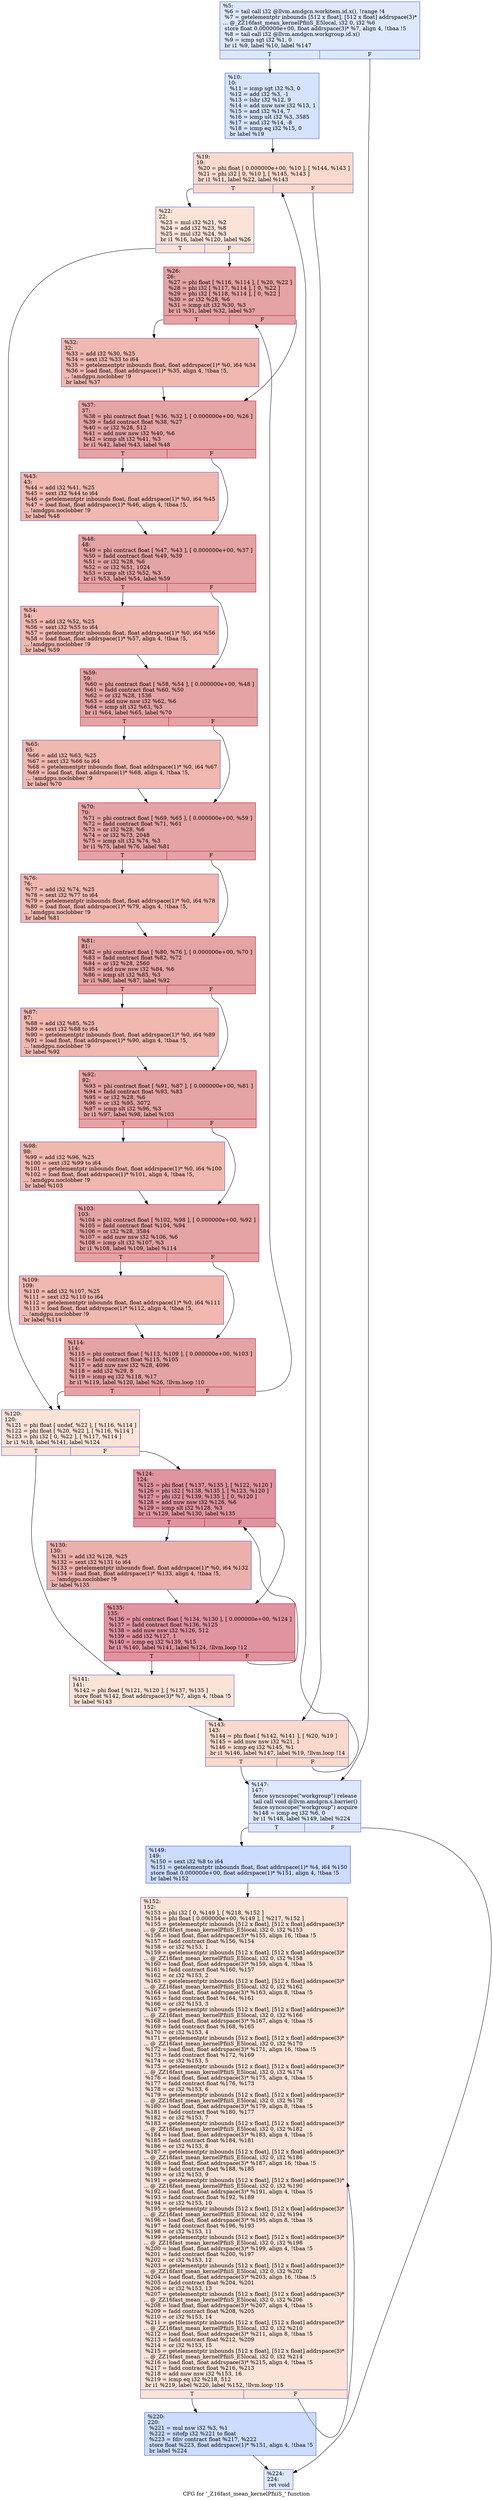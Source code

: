 digraph "CFG for '_Z16fast_mean_kernelPfiiiS_' function" {
	label="CFG for '_Z16fast_mean_kernelPfiiiS_' function";

	Node0x4dbdb00 [shape=record,color="#3d50c3ff", style=filled, fillcolor="#b2ccfb70",label="{%5:\l  %6 = tail call i32 @llvm.amdgcn.workitem.id.x(), !range !4\l  %7 = getelementptr inbounds [512 x float], [512 x float] addrspace(3)*\l... @_ZZ16fast_mean_kernelPfiiiS_E5local, i32 0, i32 %6\l  store float 0.000000e+00, float addrspace(3)* %7, align 4, !tbaa !5\l  %8 = tail call i32 @llvm.amdgcn.workgroup.id.x()\l  %9 = icmp sgt i32 %1, 0\l  br i1 %9, label %10, label %147\l|{<s0>T|<s1>F}}"];
	Node0x4dbdb00:s0 -> Node0x4dbd230;
	Node0x4dbdb00:s1 -> Node0x4dbfea0;
	Node0x4dbd230 [shape=record,color="#3d50c3ff", style=filled, fillcolor="#a1c0ff70",label="{%10:\l10:                                               \l  %11 = icmp sgt i32 %3, 0\l  %12 = add i32 %3, -1\l  %13 = lshr i32 %12, 9\l  %14 = add nuw nsw i32 %13, 1\l  %15 = and i32 %14, 7\l  %16 = icmp ult i32 %3, 3585\l  %17 = and i32 %14, -8\l  %18 = icmp eq i32 %15, 0\l  br label %19\l}"];
	Node0x4dbd230 -> Node0x4dbfd70;
	Node0x4dbfd70 [shape=record,color="#3d50c3ff", style=filled, fillcolor="#f7ac8e70",label="{%19:\l19:                                               \l  %20 = phi float [ 0.000000e+00, %10 ], [ %144, %143 ]\l  %21 = phi i32 [ 0, %10 ], [ %145, %143 ]\l  br i1 %11, label %22, label %143\l|{<s0>T|<s1>F}}"];
	Node0x4dbfd70:s0 -> Node0x4dc0960;
	Node0x4dbfd70:s1 -> Node0x4dc0700;
	Node0x4dc0960 [shape=record,color="#3d50c3ff", style=filled, fillcolor="#f6bfa670",label="{%22:\l22:                                               \l  %23 = mul i32 %21, %2\l  %24 = add i32 %23, %8\l  %25 = mul i32 %24, %3\l  br i1 %16, label %120, label %26\l|{<s0>T|<s1>F}}"];
	Node0x4dc0960:s0 -> Node0x4dc0c50;
	Node0x4dc0960:s1 -> Node0x4dc0ca0;
	Node0x4dc0ca0 [shape=record,color="#b70d28ff", style=filled, fillcolor="#c32e3170",label="{%26:\l26:                                               \l  %27 = phi float [ %116, %114 ], [ %20, %22 ]\l  %28 = phi i32 [ %117, %114 ], [ 0, %22 ]\l  %29 = phi i32 [ %118, %114 ], [ 0, %22 ]\l  %30 = or i32 %28, %6\l  %31 = icmp slt i32 %30, %3\l  br i1 %31, label %32, label %37\l|{<s0>T|<s1>F}}"];
	Node0x4dc0ca0:s0 -> Node0x4dc12b0;
	Node0x4dc0ca0:s1 -> Node0x4dc1340;
	Node0x4dc12b0 [shape=record,color="#3d50c3ff", style=filled, fillcolor="#dc5d4a70",label="{%32:\l32:                                               \l  %33 = add i32 %30, %25\l  %34 = sext i32 %33 to i64\l  %35 = getelementptr inbounds float, float addrspace(1)* %0, i64 %34\l  %36 = load float, float addrspace(1)* %35, align 4, !tbaa !5,\l... !amdgpu.noclobber !9\l  br label %37\l}"];
	Node0x4dc12b0 -> Node0x4dc1340;
	Node0x4dc1340 [shape=record,color="#b70d28ff", style=filled, fillcolor="#c32e3170",label="{%37:\l37:                                               \l  %38 = phi contract float [ %36, %32 ], [ 0.000000e+00, %26 ]\l  %39 = fadd contract float %38, %27\l  %40 = or i32 %28, 512\l  %41 = add nuw nsw i32 %40, %6\l  %42 = icmp slt i32 %41, %3\l  br i1 %42, label %43, label %48\l|{<s0>T|<s1>F}}"];
	Node0x4dc1340:s0 -> Node0x4dc22f0;
	Node0x4dc1340:s1 -> Node0x4dc2340;
	Node0x4dc22f0 [shape=record,color="#3d50c3ff", style=filled, fillcolor="#dc5d4a70",label="{%43:\l43:                                               \l  %44 = add i32 %41, %25\l  %45 = sext i32 %44 to i64\l  %46 = getelementptr inbounds float, float addrspace(1)* %0, i64 %45\l  %47 = load float, float addrspace(1)* %46, align 4, !tbaa !5,\l... !amdgpu.noclobber !9\l  br label %48\l}"];
	Node0x4dc22f0 -> Node0x4dc2340;
	Node0x4dc2340 [shape=record,color="#b70d28ff", style=filled, fillcolor="#c32e3170",label="{%48:\l48:                                               \l  %49 = phi contract float [ %47, %43 ], [ 0.000000e+00, %37 ]\l  %50 = fadd contract float %49, %39\l  %51 = or i32 %28, %6\l  %52 = or i32 %51, 1024\l  %53 = icmp slt i32 %52, %3\l  br i1 %53, label %54, label %59\l|{<s0>T|<s1>F}}"];
	Node0x4dc2340:s0 -> Node0x4dc3030;
	Node0x4dc2340:s1 -> Node0x4dc3080;
	Node0x4dc3030 [shape=record,color="#3d50c3ff", style=filled, fillcolor="#dc5d4a70",label="{%54:\l54:                                               \l  %55 = add i32 %52, %25\l  %56 = sext i32 %55 to i64\l  %57 = getelementptr inbounds float, float addrspace(1)* %0, i64 %56\l  %58 = load float, float addrspace(1)* %57, align 4, !tbaa !5,\l... !amdgpu.noclobber !9\l  br label %59\l}"];
	Node0x4dc3030 -> Node0x4dc3080;
	Node0x4dc3080 [shape=record,color="#b70d28ff", style=filled, fillcolor="#c32e3170",label="{%59:\l59:                                               \l  %60 = phi contract float [ %58, %54 ], [ 0.000000e+00, %48 ]\l  %61 = fadd contract float %60, %50\l  %62 = or i32 %28, 1536\l  %63 = add nuw nsw i32 %62, %6\l  %64 = icmp slt i32 %63, %3\l  br i1 %64, label %65, label %70\l|{<s0>T|<s1>F}}"];
	Node0x4dc3080:s0 -> Node0x4dc1480;
	Node0x4dc3080:s1 -> Node0x4dc14d0;
	Node0x4dc1480 [shape=record,color="#3d50c3ff", style=filled, fillcolor="#dc5d4a70",label="{%65:\l65:                                               \l  %66 = add i32 %63, %25\l  %67 = sext i32 %66 to i64\l  %68 = getelementptr inbounds float, float addrspace(1)* %0, i64 %67\l  %69 = load float, float addrspace(1)* %68, align 4, !tbaa !5,\l... !amdgpu.noclobber !9\l  br label %70\l}"];
	Node0x4dc1480 -> Node0x4dc14d0;
	Node0x4dc14d0 [shape=record,color="#b70d28ff", style=filled, fillcolor="#c32e3170",label="{%70:\l70:                                               \l  %71 = phi contract float [ %69, %65 ], [ 0.000000e+00, %59 ]\l  %72 = fadd contract float %71, %61\l  %73 = or i32 %28, %6\l  %74 = or i32 %73, 2048\l  %75 = icmp slt i32 %74, %3\l  br i1 %75, label %76, label %81\l|{<s0>T|<s1>F}}"];
	Node0x4dc14d0:s0 -> Node0x4dc40a0;
	Node0x4dc14d0:s1 -> Node0x4dc40f0;
	Node0x4dc40a0 [shape=record,color="#3d50c3ff", style=filled, fillcolor="#dc5d4a70",label="{%76:\l76:                                               \l  %77 = add i32 %74, %25\l  %78 = sext i32 %77 to i64\l  %79 = getelementptr inbounds float, float addrspace(1)* %0, i64 %78\l  %80 = load float, float addrspace(1)* %79, align 4, !tbaa !5,\l... !amdgpu.noclobber !9\l  br label %81\l}"];
	Node0x4dc40a0 -> Node0x4dc40f0;
	Node0x4dc40f0 [shape=record,color="#b70d28ff", style=filled, fillcolor="#c32e3170",label="{%81:\l81:                                               \l  %82 = phi contract float [ %80, %76 ], [ 0.000000e+00, %70 ]\l  %83 = fadd contract float %82, %72\l  %84 = or i32 %28, 2560\l  %85 = add nuw nsw i32 %84, %6\l  %86 = icmp slt i32 %85, %3\l  br i1 %86, label %87, label %92\l|{<s0>T|<s1>F}}"];
	Node0x4dc40f0:s0 -> Node0x4dc47d0;
	Node0x4dc40f0:s1 -> Node0x4dc4820;
	Node0x4dc47d0 [shape=record,color="#3d50c3ff", style=filled, fillcolor="#dc5d4a70",label="{%87:\l87:                                               \l  %88 = add i32 %85, %25\l  %89 = sext i32 %88 to i64\l  %90 = getelementptr inbounds float, float addrspace(1)* %0, i64 %89\l  %91 = load float, float addrspace(1)* %90, align 4, !tbaa !5,\l... !amdgpu.noclobber !9\l  br label %92\l}"];
	Node0x4dc47d0 -> Node0x4dc4820;
	Node0x4dc4820 [shape=record,color="#b70d28ff", style=filled, fillcolor="#c32e3170",label="{%92:\l92:                                               \l  %93 = phi contract float [ %91, %87 ], [ 0.000000e+00, %81 ]\l  %94 = fadd contract float %93, %83\l  %95 = or i32 %28, %6\l  %96 = or i32 %95, 3072\l  %97 = icmp slt i32 %96, %3\l  br i1 %97, label %98, label %103\l|{<s0>T|<s1>F}}"];
	Node0x4dc4820:s0 -> Node0x4dc4f00;
	Node0x4dc4820:s1 -> Node0x4dc4f50;
	Node0x4dc4f00 [shape=record,color="#3d50c3ff", style=filled, fillcolor="#dc5d4a70",label="{%98:\l98:                                               \l  %99 = add i32 %96, %25\l  %100 = sext i32 %99 to i64\l  %101 = getelementptr inbounds float, float addrspace(1)* %0, i64 %100\l  %102 = load float, float addrspace(1)* %101, align 4, !tbaa !5,\l... !amdgpu.noclobber !9\l  br label %103\l}"];
	Node0x4dc4f00 -> Node0x4dc4f50;
	Node0x4dc4f50 [shape=record,color="#b70d28ff", style=filled, fillcolor="#c32e3170",label="{%103:\l103:                                              \l  %104 = phi contract float [ %102, %98 ], [ 0.000000e+00, %92 ]\l  %105 = fadd contract float %104, %94\l  %106 = or i32 %28, 3584\l  %107 = add nuw nsw i32 %106, %6\l  %108 = icmp slt i32 %107, %3\l  br i1 %108, label %109, label %114\l|{<s0>T|<s1>F}}"];
	Node0x4dc4f50:s0 -> Node0x4dc5630;
	Node0x4dc4f50:s1 -> Node0x4dc0e10;
	Node0x4dc5630 [shape=record,color="#3d50c3ff", style=filled, fillcolor="#dc5d4a70",label="{%109:\l109:                                              \l  %110 = add i32 %107, %25\l  %111 = sext i32 %110 to i64\l  %112 = getelementptr inbounds float, float addrspace(1)* %0, i64 %111\l  %113 = load float, float addrspace(1)* %112, align 4, !tbaa !5,\l... !amdgpu.noclobber !9\l  br label %114\l}"];
	Node0x4dc5630 -> Node0x4dc0e10;
	Node0x4dc0e10 [shape=record,color="#b70d28ff", style=filled, fillcolor="#c32e3170",label="{%114:\l114:                                              \l  %115 = phi contract float [ %113, %109 ], [ 0.000000e+00, %103 ]\l  %116 = fadd contract float %115, %105\l  %117 = add nuw nsw i32 %28, 4096\l  %118 = add i32 %29, 8\l  %119 = icmp eq i32 %118, %17\l  br i1 %119, label %120, label %26, !llvm.loop !10\l|{<s0>T|<s1>F}}"];
	Node0x4dc0e10:s0 -> Node0x4dc0c50;
	Node0x4dc0e10:s1 -> Node0x4dc0ca0;
	Node0x4dc0c50 [shape=record,color="#3d50c3ff", style=filled, fillcolor="#f6bfa670",label="{%120:\l120:                                              \l  %121 = phi float [ undef, %22 ], [ %116, %114 ]\l  %122 = phi float [ %20, %22 ], [ %116, %114 ]\l  %123 = phi i32 [ 0, %22 ], [ %117, %114 ]\l  br i1 %18, label %141, label %124\l|{<s0>T|<s1>F}}"];
	Node0x4dc0c50:s0 -> Node0x4dc6010;
	Node0x4dc0c50:s1 -> Node0x4dc6060;
	Node0x4dc6060 [shape=record,color="#b70d28ff", style=filled, fillcolor="#b70d2870",label="{%124:\l124:                                              \l  %125 = phi float [ %137, %135 ], [ %122, %120 ]\l  %126 = phi i32 [ %138, %135 ], [ %123, %120 ]\l  %127 = phi i32 [ %139, %135 ], [ 0, %120 ]\l  %128 = add nuw nsw i32 %126, %6\l  %129 = icmp slt i32 %128, %3\l  br i1 %129, label %130, label %135\l|{<s0>T|<s1>F}}"];
	Node0x4dc6060:s0 -> Node0x4dc37f0;
	Node0x4dc6060:s1 -> Node0x4dc6160;
	Node0x4dc37f0 [shape=record,color="#3d50c3ff", style=filled, fillcolor="#d24b4070",label="{%130:\l130:                                              \l  %131 = add i32 %128, %25\l  %132 = sext i32 %131 to i64\l  %133 = getelementptr inbounds float, float addrspace(1)* %0, i64 %132\l  %134 = load float, float addrspace(1)* %133, align 4, !tbaa !5,\l... !amdgpu.noclobber !9\l  br label %135\l}"];
	Node0x4dc37f0 -> Node0x4dc6160;
	Node0x4dc6160 [shape=record,color="#b70d28ff", style=filled, fillcolor="#b70d2870",label="{%135:\l135:                                              \l  %136 = phi contract float [ %134, %130 ], [ 0.000000e+00, %124 ]\l  %137 = fadd contract float %136, %125\l  %138 = add nuw nsw i32 %126, 512\l  %139 = add i32 %127, 1\l  %140 = icmp eq i32 %139, %15\l  br i1 %140, label %141, label %124, !llvm.loop !12\l|{<s0>T|<s1>F}}"];
	Node0x4dc6160:s0 -> Node0x4dc6010;
	Node0x4dc6160:s1 -> Node0x4dc6060;
	Node0x4dc6010 [shape=record,color="#3d50c3ff", style=filled, fillcolor="#f6bfa670",label="{%141:\l141:                                              \l  %142 = phi float [ %121, %120 ], [ %137, %135 ]\l  store float %142, float addrspace(3)* %7, align 4, !tbaa !5\l  br label %143\l}"];
	Node0x4dc6010 -> Node0x4dc0700;
	Node0x4dc0700 [shape=record,color="#3d50c3ff", style=filled, fillcolor="#f7ac8e70",label="{%143:\l143:                                              \l  %144 = phi float [ %142, %141 ], [ %20, %19 ]\l  %145 = add nuw nsw i32 %21, 1\l  %146 = icmp eq i32 %145, %1\l  br i1 %146, label %147, label %19, !llvm.loop !14\l|{<s0>T|<s1>F}}"];
	Node0x4dc0700:s0 -> Node0x4dbfea0;
	Node0x4dc0700:s1 -> Node0x4dbfd70;
	Node0x4dbfea0 [shape=record,color="#3d50c3ff", style=filled, fillcolor="#b2ccfb70",label="{%147:\l147:                                              \l  fence syncscope(\"workgroup\") release\l  tail call void @llvm.amdgcn.s.barrier()\l  fence syncscope(\"workgroup\") acquire\l  %148 = icmp eq i32 %6, 0\l  br i1 %148, label %149, label %224\l|{<s0>T|<s1>F}}"];
	Node0x4dbfea0:s0 -> Node0x4dc7970;
	Node0x4dbfea0:s1 -> Node0x4dc79c0;
	Node0x4dc7970 [shape=record,color="#3d50c3ff", style=filled, fillcolor="#8caffe70",label="{%149:\l149:                                              \l  %150 = sext i32 %8 to i64\l  %151 = getelementptr inbounds float, float addrspace(1)* %4, i64 %150\l  store float 0.000000e+00, float addrspace(1)* %151, align 4, !tbaa !5\l  br label %152\l}"];
	Node0x4dc7970 -> Node0x4dc7c60;
	Node0x4dc7c60 [shape=record,color="#3d50c3ff", style=filled, fillcolor="#f6bfa670",label="{%152:\l152:                                              \l  %153 = phi i32 [ 0, %149 ], [ %218, %152 ]\l  %154 = phi float [ 0.000000e+00, %149 ], [ %217, %152 ]\l  %155 = getelementptr inbounds [512 x float], [512 x float] addrspace(3)*\l... @_ZZ16fast_mean_kernelPfiiiS_E5local, i32 0, i32 %153\l  %156 = load float, float addrspace(3)* %155, align 16, !tbaa !5\l  %157 = fadd contract float %156, %154\l  %158 = or i32 %153, 1\l  %159 = getelementptr inbounds [512 x float], [512 x float] addrspace(3)*\l... @_ZZ16fast_mean_kernelPfiiiS_E5local, i32 0, i32 %158\l  %160 = load float, float addrspace(3)* %159, align 4, !tbaa !5\l  %161 = fadd contract float %160, %157\l  %162 = or i32 %153, 2\l  %163 = getelementptr inbounds [512 x float], [512 x float] addrspace(3)*\l... @_ZZ16fast_mean_kernelPfiiiS_E5local, i32 0, i32 %162\l  %164 = load float, float addrspace(3)* %163, align 8, !tbaa !5\l  %165 = fadd contract float %164, %161\l  %166 = or i32 %153, 3\l  %167 = getelementptr inbounds [512 x float], [512 x float] addrspace(3)*\l... @_ZZ16fast_mean_kernelPfiiiS_E5local, i32 0, i32 %166\l  %168 = load float, float addrspace(3)* %167, align 4, !tbaa !5\l  %169 = fadd contract float %168, %165\l  %170 = or i32 %153, 4\l  %171 = getelementptr inbounds [512 x float], [512 x float] addrspace(3)*\l... @_ZZ16fast_mean_kernelPfiiiS_E5local, i32 0, i32 %170\l  %172 = load float, float addrspace(3)* %171, align 16, !tbaa !5\l  %173 = fadd contract float %172, %169\l  %174 = or i32 %153, 5\l  %175 = getelementptr inbounds [512 x float], [512 x float] addrspace(3)*\l... @_ZZ16fast_mean_kernelPfiiiS_E5local, i32 0, i32 %174\l  %176 = load float, float addrspace(3)* %175, align 4, !tbaa !5\l  %177 = fadd contract float %176, %173\l  %178 = or i32 %153, 6\l  %179 = getelementptr inbounds [512 x float], [512 x float] addrspace(3)*\l... @_ZZ16fast_mean_kernelPfiiiS_E5local, i32 0, i32 %178\l  %180 = load float, float addrspace(3)* %179, align 8, !tbaa !5\l  %181 = fadd contract float %180, %177\l  %182 = or i32 %153, 7\l  %183 = getelementptr inbounds [512 x float], [512 x float] addrspace(3)*\l... @_ZZ16fast_mean_kernelPfiiiS_E5local, i32 0, i32 %182\l  %184 = load float, float addrspace(3)* %183, align 4, !tbaa !5\l  %185 = fadd contract float %184, %181\l  %186 = or i32 %153, 8\l  %187 = getelementptr inbounds [512 x float], [512 x float] addrspace(3)*\l... @_ZZ16fast_mean_kernelPfiiiS_E5local, i32 0, i32 %186\l  %188 = load float, float addrspace(3)* %187, align 16, !tbaa !5\l  %189 = fadd contract float %188, %185\l  %190 = or i32 %153, 9\l  %191 = getelementptr inbounds [512 x float], [512 x float] addrspace(3)*\l... @_ZZ16fast_mean_kernelPfiiiS_E5local, i32 0, i32 %190\l  %192 = load float, float addrspace(3)* %191, align 4, !tbaa !5\l  %193 = fadd contract float %192, %189\l  %194 = or i32 %153, 10\l  %195 = getelementptr inbounds [512 x float], [512 x float] addrspace(3)*\l... @_ZZ16fast_mean_kernelPfiiiS_E5local, i32 0, i32 %194\l  %196 = load float, float addrspace(3)* %195, align 8, !tbaa !5\l  %197 = fadd contract float %196, %193\l  %198 = or i32 %153, 11\l  %199 = getelementptr inbounds [512 x float], [512 x float] addrspace(3)*\l... @_ZZ16fast_mean_kernelPfiiiS_E5local, i32 0, i32 %198\l  %200 = load float, float addrspace(3)* %199, align 4, !tbaa !5\l  %201 = fadd contract float %200, %197\l  %202 = or i32 %153, 12\l  %203 = getelementptr inbounds [512 x float], [512 x float] addrspace(3)*\l... @_ZZ16fast_mean_kernelPfiiiS_E5local, i32 0, i32 %202\l  %204 = load float, float addrspace(3)* %203, align 16, !tbaa !5\l  %205 = fadd contract float %204, %201\l  %206 = or i32 %153, 13\l  %207 = getelementptr inbounds [512 x float], [512 x float] addrspace(3)*\l... @_ZZ16fast_mean_kernelPfiiiS_E5local, i32 0, i32 %206\l  %208 = load float, float addrspace(3)* %207, align 4, !tbaa !5\l  %209 = fadd contract float %208, %205\l  %210 = or i32 %153, 14\l  %211 = getelementptr inbounds [512 x float], [512 x float] addrspace(3)*\l... @_ZZ16fast_mean_kernelPfiiiS_E5local, i32 0, i32 %210\l  %212 = load float, float addrspace(3)* %211, align 8, !tbaa !5\l  %213 = fadd contract float %212, %209\l  %214 = or i32 %153, 15\l  %215 = getelementptr inbounds [512 x float], [512 x float] addrspace(3)*\l... @_ZZ16fast_mean_kernelPfiiiS_E5local, i32 0, i32 %214\l  %216 = load float, float addrspace(3)* %215, align 4, !tbaa !5\l  %217 = fadd contract float %216, %213\l  %218 = add nuw nsw i32 %153, 16\l  %219 = icmp eq i32 %218, 512\l  br i1 %219, label %220, label %152, !llvm.loop !15\l|{<s0>T|<s1>F}}"];
	Node0x4dc7c60:s0 -> Node0x4dc7ed0;
	Node0x4dc7c60:s1 -> Node0x4dc7c60;
	Node0x4dc7ed0 [shape=record,color="#3d50c3ff", style=filled, fillcolor="#8caffe70",label="{%220:\l220:                                              \l  %221 = mul nsw i32 %3, %1\l  %222 = sitofp i32 %221 to float\l  %223 = fdiv contract float %217, %222\l  store float %223, float addrspace(1)* %151, align 4, !tbaa !5\l  br label %224\l}"];
	Node0x4dc7ed0 -> Node0x4dc79c0;
	Node0x4dc79c0 [shape=record,color="#3d50c3ff", style=filled, fillcolor="#b2ccfb70",label="{%224:\l224:                                              \l  ret void\l}"];
}
